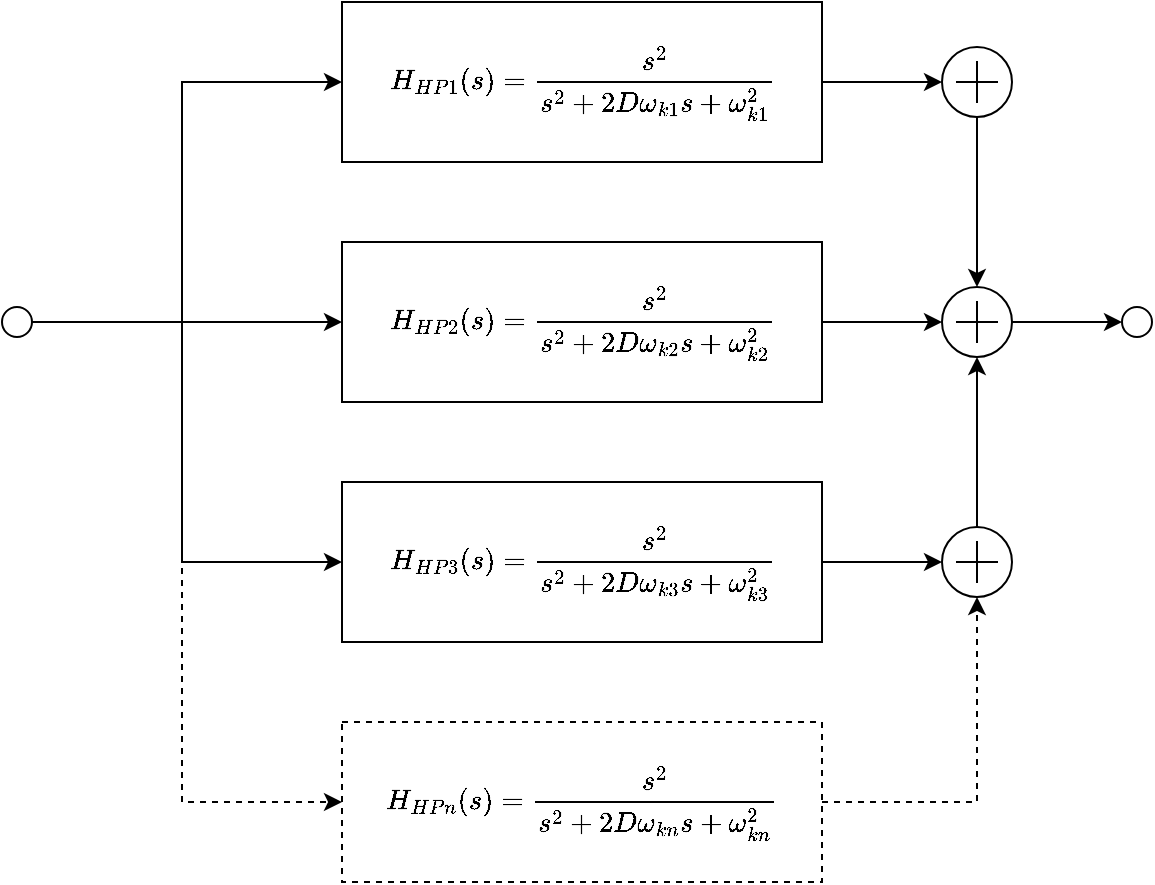 <mxfile version="14.4.7" type="device"><diagram id="lY13_Nhjohh_y6Zeaqy5" name="Page-1"><mxGraphModel dx="1185" dy="662" grid="1" gridSize="10" guides="1" tooltips="1" connect="1" arrows="1" fold="1" page="1" pageScale="1" pageWidth="1920" pageHeight="1200" math="1" shadow="0"><root><mxCell id="0"/><mxCell id="1" parent="0"/><mxCell id="52W5SBg0AG4Np0cS0cMf-13" value="" style="edgeStyle=orthogonalEdgeStyle;rounded=0;orthogonalLoop=1;jettySize=auto;html=1;" edge="1" parent="1" source="52W5SBg0AG4Np0cS0cMf-2" target="52W5SBg0AG4Np0cS0cMf-8"><mxGeometry relative="1" as="geometry"/></mxCell><mxCell id="52W5SBg0AG4Np0cS0cMf-2" value="&lt;div&gt;$$H_{HP1} (s) = \frac{s^2}{s^2 + 2D\omega_{k1} s + \omega_{k1}^2}$$&lt;/div&gt;" style="rounded=0;whiteSpace=wrap;html=1;" vertex="1" parent="1"><mxGeometry x="400" y="80" width="240" height="80" as="geometry"/></mxCell><mxCell id="52W5SBg0AG4Np0cS0cMf-14" value="" style="edgeStyle=orthogonalEdgeStyle;rounded=0;orthogonalLoop=1;jettySize=auto;html=1;" edge="1" parent="1" source="52W5SBg0AG4Np0cS0cMf-4" target="52W5SBg0AG4Np0cS0cMf-9"><mxGeometry relative="1" as="geometry"/></mxCell><mxCell id="52W5SBg0AG4Np0cS0cMf-4" value="&lt;div&gt;$$H_{HP2} (s) = \frac{s^2}{s^2 + 2D\omega_{k2} s + \omega_{k2}^2}$$&lt;/div&gt;" style="rounded=0;whiteSpace=wrap;html=1;" vertex="1" parent="1"><mxGeometry x="400" y="200" width="240" height="80" as="geometry"/></mxCell><mxCell id="52W5SBg0AG4Np0cS0cMf-15" value="" style="edgeStyle=orthogonalEdgeStyle;rounded=0;orthogonalLoop=1;jettySize=auto;html=1;" edge="1" parent="1" source="52W5SBg0AG4Np0cS0cMf-5" target="52W5SBg0AG4Np0cS0cMf-10"><mxGeometry relative="1" as="geometry"/></mxCell><mxCell id="52W5SBg0AG4Np0cS0cMf-5" value="&lt;div&gt;$$H_{HP3} (s) = \frac{s^2}{s^2 + 2D\omega_{k3} s + \omega_{k3}^2}$$&lt;/div&gt;" style="rounded=0;whiteSpace=wrap;html=1;" vertex="1" parent="1"><mxGeometry x="400" y="320" width="240" height="80" as="geometry"/></mxCell><mxCell id="52W5SBg0AG4Np0cS0cMf-22" style="edgeStyle=orthogonalEdgeStyle;rounded=0;orthogonalLoop=1;jettySize=auto;html=1;entryX=0.5;entryY=1;entryDx=0;entryDy=0;entryPerimeter=0;dashed=1;" edge="1" parent="1" source="52W5SBg0AG4Np0cS0cMf-7" target="52W5SBg0AG4Np0cS0cMf-10"><mxGeometry relative="1" as="geometry"/></mxCell><mxCell id="52W5SBg0AG4Np0cS0cMf-7" value="&lt;div&gt;$$H_{HPn} (s) = \frac{s^2}{s^2 + 2D\omega_{kn} s + \omega_{kn}^2}$$&lt;/div&gt;" style="rounded=0;whiteSpace=wrap;html=1;dashed=1;" vertex="1" parent="1"><mxGeometry x="400" y="440" width="240" height="80" as="geometry"/></mxCell><mxCell id="52W5SBg0AG4Np0cS0cMf-16" value="" style="edgeStyle=orthogonalEdgeStyle;rounded=0;orthogonalLoop=1;jettySize=auto;html=1;" edge="1" parent="1" source="52W5SBg0AG4Np0cS0cMf-8" target="52W5SBg0AG4Np0cS0cMf-9"><mxGeometry relative="1" as="geometry"/></mxCell><mxCell id="52W5SBg0AG4Np0cS0cMf-8" value="" style="verticalLabelPosition=bottom;shadow=0;dashed=0;align=center;html=1;verticalAlign=top;shape=mxgraph.electrical.abstract.summation_point;" vertex="1" parent="1"><mxGeometry x="700" y="102.5" width="35" height="35" as="geometry"/></mxCell><mxCell id="52W5SBg0AG4Np0cS0cMf-21" value="" style="edgeStyle=orthogonalEdgeStyle;rounded=0;orthogonalLoop=1;jettySize=auto;html=1;" edge="1" parent="1" source="52W5SBg0AG4Np0cS0cMf-9" target="52W5SBg0AG4Np0cS0cMf-18"><mxGeometry relative="1" as="geometry"/></mxCell><mxCell id="52W5SBg0AG4Np0cS0cMf-9" value="" style="verticalLabelPosition=bottom;shadow=0;dashed=0;align=center;html=1;verticalAlign=top;shape=mxgraph.electrical.abstract.summation_point;" vertex="1" parent="1"><mxGeometry x="700" y="222.5" width="35" height="35" as="geometry"/></mxCell><mxCell id="52W5SBg0AG4Np0cS0cMf-17" value="" style="edgeStyle=orthogonalEdgeStyle;rounded=0;orthogonalLoop=1;jettySize=auto;html=1;" edge="1" parent="1" source="52W5SBg0AG4Np0cS0cMf-10" target="52W5SBg0AG4Np0cS0cMf-9"><mxGeometry relative="1" as="geometry"/></mxCell><mxCell id="52W5SBg0AG4Np0cS0cMf-10" value="" style="verticalLabelPosition=bottom;shadow=0;dashed=0;align=center;html=1;verticalAlign=top;shape=mxgraph.electrical.abstract.summation_point;" vertex="1" parent="1"><mxGeometry x="700" y="342.5" width="35" height="35" as="geometry"/></mxCell><mxCell id="52W5SBg0AG4Np0cS0cMf-18" value="" style="verticalLabelPosition=bottom;shadow=0;dashed=0;align=center;html=1;verticalAlign=top;strokeWidth=1;shape=ellipse;perimeter=ellipsePerimeter;" vertex="1" parent="1"><mxGeometry x="790" y="232.5" width="15" height="15" as="geometry"/></mxCell><mxCell id="52W5SBg0AG4Np0cS0cMf-20" value="" style="edgeStyle=orthogonalEdgeStyle;rounded=0;orthogonalLoop=1;jettySize=auto;html=1;" edge="1" parent="1" source="52W5SBg0AG4Np0cS0cMf-19" target="52W5SBg0AG4Np0cS0cMf-4"><mxGeometry relative="1" as="geometry"/></mxCell><mxCell id="52W5SBg0AG4Np0cS0cMf-23" style="edgeStyle=orthogonalEdgeStyle;rounded=0;orthogonalLoop=1;jettySize=auto;html=1;entryX=0;entryY=0.5;entryDx=0;entryDy=0;" edge="1" parent="1" source="52W5SBg0AG4Np0cS0cMf-19" target="52W5SBg0AG4Np0cS0cMf-2"><mxGeometry relative="1" as="geometry"><Array as="points"><mxPoint x="320" y="240"/><mxPoint x="320" y="120"/></Array></mxGeometry></mxCell><mxCell id="52W5SBg0AG4Np0cS0cMf-26" style="edgeStyle=orthogonalEdgeStyle;rounded=0;orthogonalLoop=1;jettySize=auto;html=1;entryX=0;entryY=0.5;entryDx=0;entryDy=0;" edge="1" parent="1" source="52W5SBg0AG4Np0cS0cMf-19" target="52W5SBg0AG4Np0cS0cMf-5"><mxGeometry relative="1" as="geometry"><Array as="points"><mxPoint x="320" y="240"/><mxPoint x="320" y="360"/></Array></mxGeometry></mxCell><mxCell id="52W5SBg0AG4Np0cS0cMf-27" style="edgeStyle=orthogonalEdgeStyle;rounded=0;orthogonalLoop=1;jettySize=auto;html=1;entryX=0;entryY=0.5;entryDx=0;entryDy=0;dashed=1;" edge="1" parent="1" source="52W5SBg0AG4Np0cS0cMf-19" target="52W5SBg0AG4Np0cS0cMf-7"><mxGeometry relative="1" as="geometry"><Array as="points"><mxPoint x="320" y="240"/><mxPoint x="320" y="480"/></Array></mxGeometry></mxCell><mxCell id="52W5SBg0AG4Np0cS0cMf-19" value="" style="verticalLabelPosition=bottom;shadow=0;dashed=0;align=center;html=1;verticalAlign=top;strokeWidth=1;shape=ellipse;perimeter=ellipsePerimeter;" vertex="1" parent="1"><mxGeometry x="230" y="232.5" width="15" height="15" as="geometry"/></mxCell></root></mxGraphModel></diagram></mxfile>